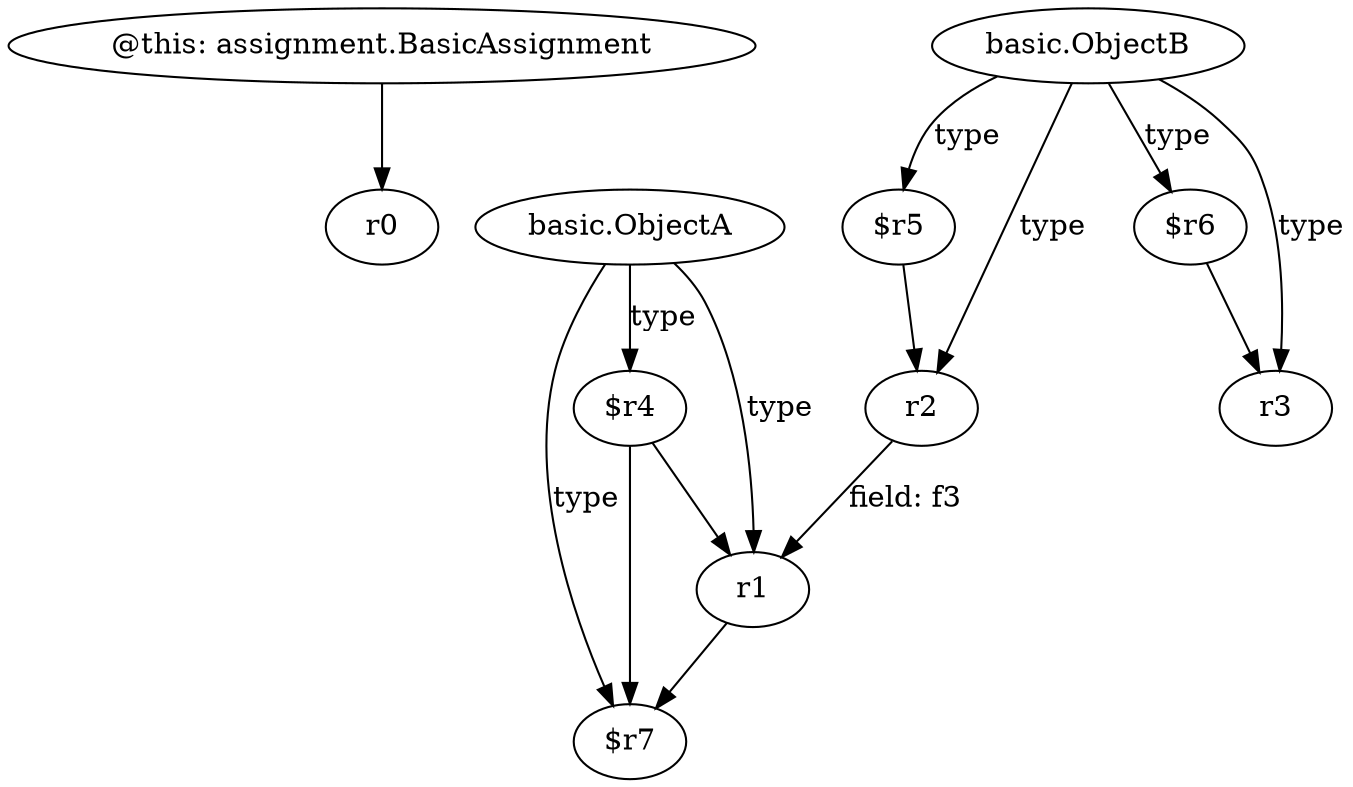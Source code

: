 digraph g {
0[label="@this: assignment.BasicAssignment"]
1[label="r0"]
0->1[label=""]
2[label="basic.ObjectA"]
3[label="r1"]
2->3[label="type"]
4[label="$r4"]
2->4[label="type"]
5[label="basic.ObjectB"]
6[label="$r5"]
5->6[label="type"]
7[label="r2"]
6->7[label=""]
5->7[label="type"]
8[label="$r7"]
2->8[label="type"]
4->3[label=""]
3->8[label=""]
9[label="r3"]
5->9[label="type"]
10[label="$r6"]
5->10[label="type"]
10->9[label=""]
7->3[label="field: f3"]
4->8[label=""]
}